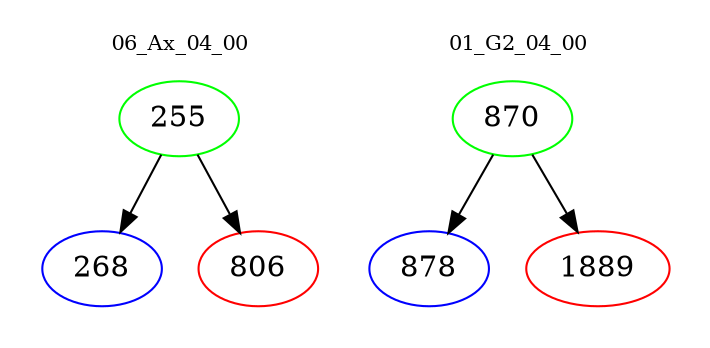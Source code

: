digraph{
subgraph cluster_0 {
color = white
label = "06_Ax_04_00";
fontsize=10;
T0_255 [label="255", color="green"]
T0_255 -> T0_268 [color="black"]
T0_268 [label="268", color="blue"]
T0_255 -> T0_806 [color="black"]
T0_806 [label="806", color="red"]
}
subgraph cluster_1 {
color = white
label = "01_G2_04_00";
fontsize=10;
T1_870 [label="870", color="green"]
T1_870 -> T1_878 [color="black"]
T1_878 [label="878", color="blue"]
T1_870 -> T1_1889 [color="black"]
T1_1889 [label="1889", color="red"]
}
}
